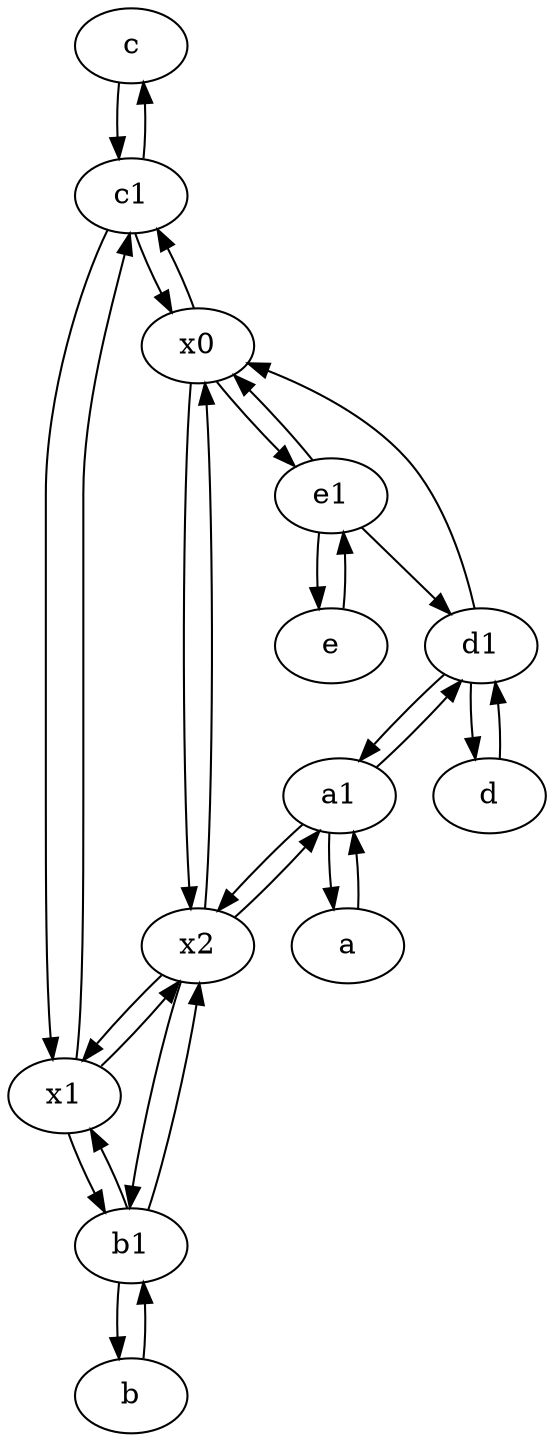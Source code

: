 digraph  {
	c [pos="20,10!"];
	e [pos="30,50!"];
	x1;
	c1 [pos="30,15!"];
	d1 [pos="25,30!"];
	b1 [pos="45,20!"];
	a1 [pos="40,15!"];
	x0;
	x2;
	a [pos="40,10!"];
	b [pos="50,20!"];
	d [pos="20,30!"];
	e1 [pos="25,45!"];
	a -> a1;
	d1 -> x0;
	a1 -> x2;
	x2 -> x1;
	x0 -> e1;
	a1 -> a;
	c -> c1;
	b1 -> x1;
	x2 -> b1;
	c1 -> x1;
	x1 -> b1;
	x1 -> x2;
	b1 -> x2;
	e1 -> x0;
	x2 -> x0;
	x0 -> x2;
	d1 -> a1;
	e1 -> d1;
	e -> e1;
	b -> b1;
	b1 -> b;
	x0 -> c1;
	x1 -> c1;
	a1 -> d1;
	x2 -> a1;
	d1 -> d;
	c1 -> x0;
	c1 -> c;
	e1 -> e;
	d -> d1;

	}